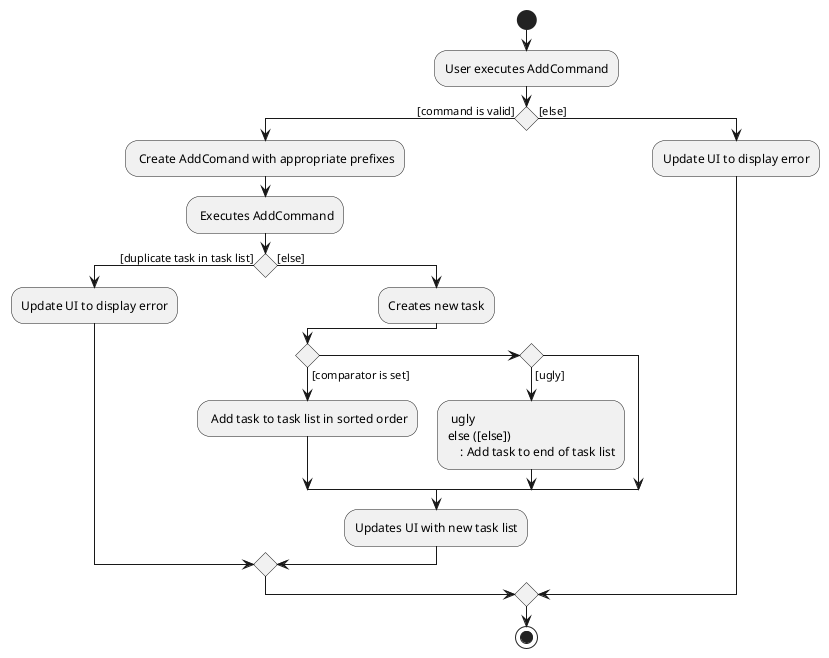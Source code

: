 @startuml
start
:User executes AddCommand;

if () then ([command is valid])
  : Create AddComand with appropriate prefixes;
  : Executes AddCommand;
  if () then ([duplicate task in task list])
        :Update UI to display error;
  else ([else])
        :Creates new task;
        if() then ([comparator is set])
            : Add task to task list in sorted order;
        else if() then ([ugly])
            : ugly
        else ([else])
            : Add task to end of task list;
        endif
        :Updates UI with new task list;
  endif
else ([else])
  :Update UI to display error;
endif

stop;
@enduml